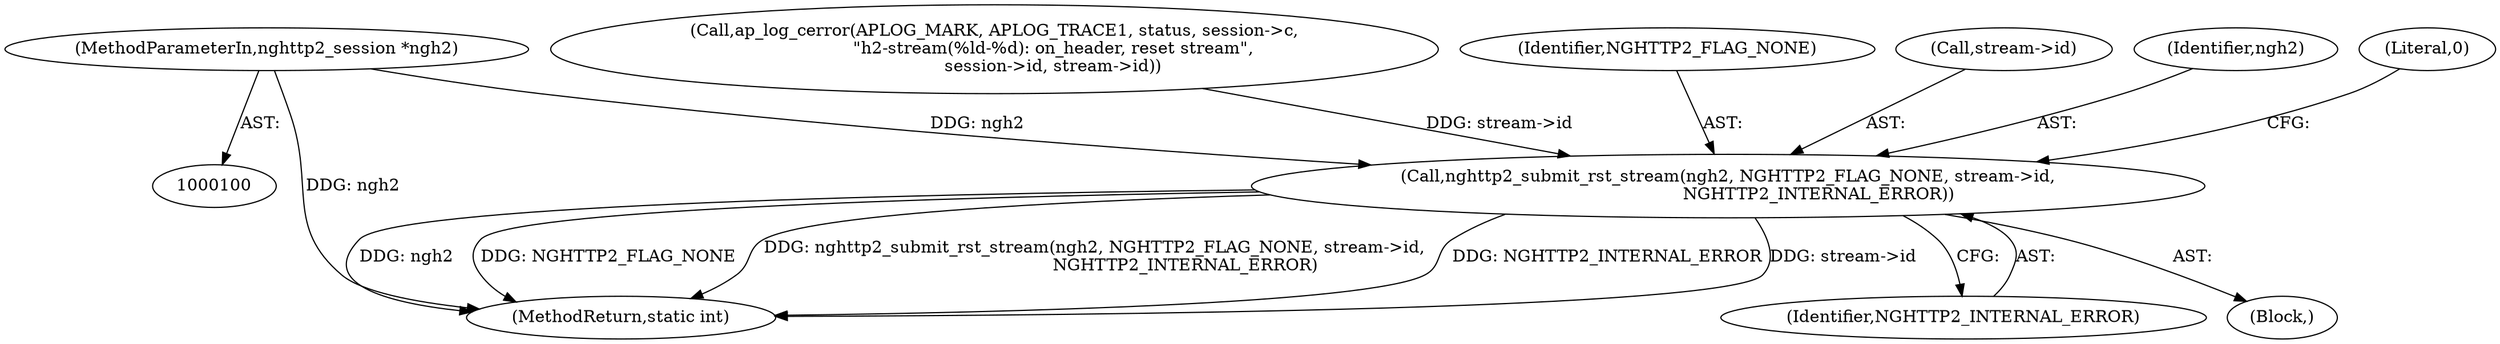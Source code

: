 digraph "0_httpd_29c63b786ae028d82405421585e91283c8fa0da3@pointer" {
"1000101" [label="(MethodParameterIn,nghttp2_session *ngh2)"];
"1000167" [label="(Call,nghttp2_submit_rst_stream(ngh2, NGHTTP2_FLAG_NONE, stream->id,\n                                  NGHTTP2_INTERNAL_ERROR))"];
"1000167" [label="(Call,nghttp2_submit_rst_stream(ngh2, NGHTTP2_FLAG_NONE, stream->id,\n                                  NGHTTP2_INTERNAL_ERROR))"];
"1000153" [label="(Call,ap_log_cerror(APLOG_MARK, APLOG_TRACE1, status, session->c,\n                      \"h2-stream(%ld-%d): on_header, reset stream\",\n                      session->id, stream->id))"];
"1000169" [label="(Identifier,NGHTTP2_FLAG_NONE)"];
"1000101" [label="(MethodParameterIn,nghttp2_session *ngh2)"];
"1000152" [label="(Block,)"];
"1000170" [label="(Call,stream->id)"];
"1000168" [label="(Identifier,ngh2)"];
"1000187" [label="(Literal,0)"];
"1000188" [label="(MethodReturn,static int)"];
"1000173" [label="(Identifier,NGHTTP2_INTERNAL_ERROR)"];
"1000101" -> "1000100"  [label="AST: "];
"1000101" -> "1000188"  [label="DDG: ngh2"];
"1000101" -> "1000167"  [label="DDG: ngh2"];
"1000167" -> "1000152"  [label="AST: "];
"1000167" -> "1000173"  [label="CFG: "];
"1000168" -> "1000167"  [label="AST: "];
"1000169" -> "1000167"  [label="AST: "];
"1000170" -> "1000167"  [label="AST: "];
"1000173" -> "1000167"  [label="AST: "];
"1000187" -> "1000167"  [label="CFG: "];
"1000167" -> "1000188"  [label="DDG: ngh2"];
"1000167" -> "1000188"  [label="DDG: NGHTTP2_FLAG_NONE"];
"1000167" -> "1000188"  [label="DDG: nghttp2_submit_rst_stream(ngh2, NGHTTP2_FLAG_NONE, stream->id,\n                                  NGHTTP2_INTERNAL_ERROR)"];
"1000167" -> "1000188"  [label="DDG: NGHTTP2_INTERNAL_ERROR"];
"1000167" -> "1000188"  [label="DDG: stream->id"];
"1000153" -> "1000167"  [label="DDG: stream->id"];
}
